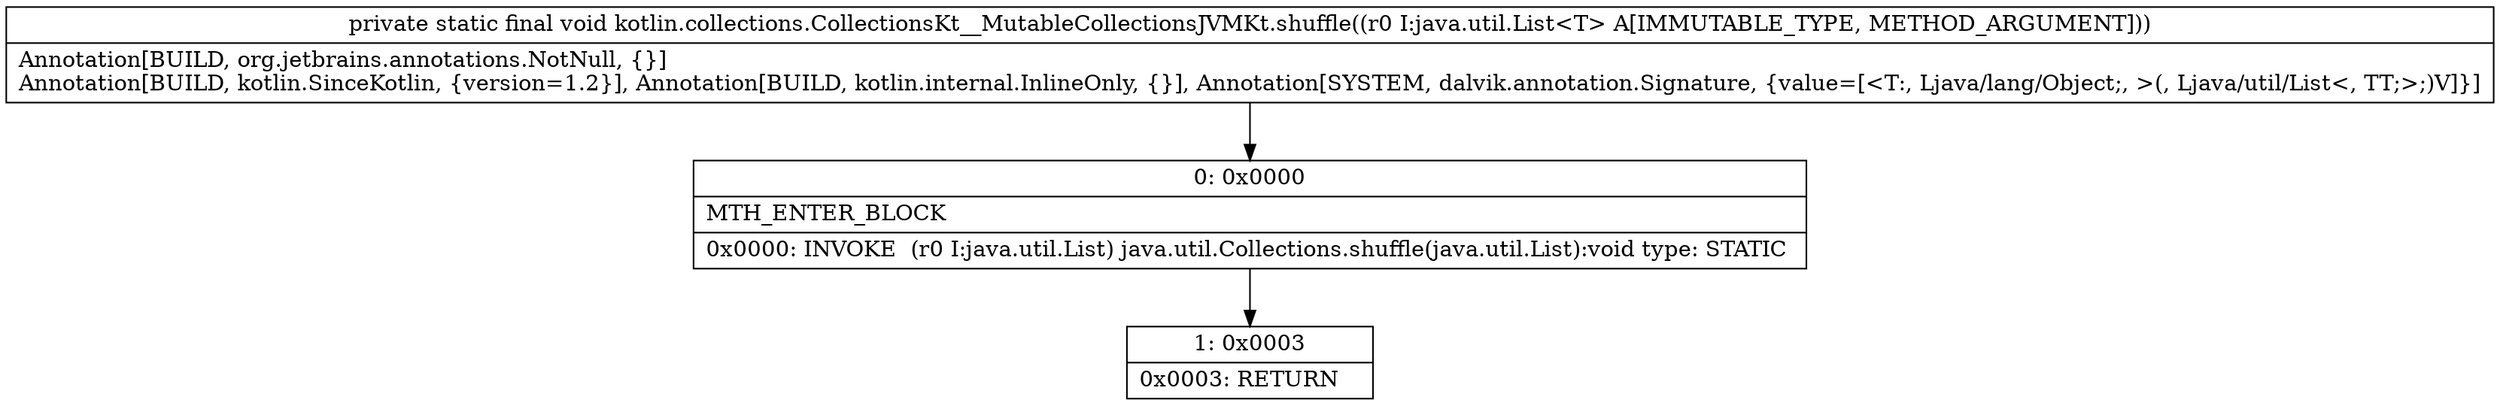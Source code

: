 digraph "CFG forkotlin.collections.CollectionsKt__MutableCollectionsJVMKt.shuffle(Ljava\/util\/List;)V" {
Node_0 [shape=record,label="{0\:\ 0x0000|MTH_ENTER_BLOCK\l|0x0000: INVOKE  (r0 I:java.util.List) java.util.Collections.shuffle(java.util.List):void type: STATIC \l}"];
Node_1 [shape=record,label="{1\:\ 0x0003|0x0003: RETURN   \l}"];
MethodNode[shape=record,label="{private static final void kotlin.collections.CollectionsKt__MutableCollectionsJVMKt.shuffle((r0 I:java.util.List\<T\> A[IMMUTABLE_TYPE, METHOD_ARGUMENT]))  | Annotation[BUILD, org.jetbrains.annotations.NotNull, \{\}]\lAnnotation[BUILD, kotlin.SinceKotlin, \{version=1.2\}], Annotation[BUILD, kotlin.internal.InlineOnly, \{\}], Annotation[SYSTEM, dalvik.annotation.Signature, \{value=[\<T:, Ljava\/lang\/Object;, \>(, Ljava\/util\/List\<, TT;\>;)V]\}]\l}"];
MethodNode -> Node_0;
Node_0 -> Node_1;
}

